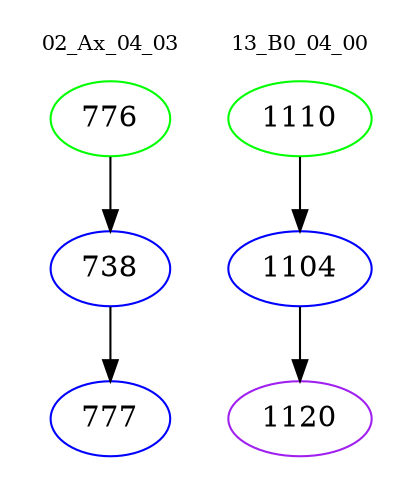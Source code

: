 digraph{
subgraph cluster_0 {
color = white
label = "02_Ax_04_03";
fontsize=10;
T0_776 [label="776", color="green"]
T0_776 -> T0_738 [color="black"]
T0_738 [label="738", color="blue"]
T0_738 -> T0_777 [color="black"]
T0_777 [label="777", color="blue"]
}
subgraph cluster_1 {
color = white
label = "13_B0_04_00";
fontsize=10;
T1_1110 [label="1110", color="green"]
T1_1110 -> T1_1104 [color="black"]
T1_1104 [label="1104", color="blue"]
T1_1104 -> T1_1120 [color="black"]
T1_1120 [label="1120", color="purple"]
}
}
